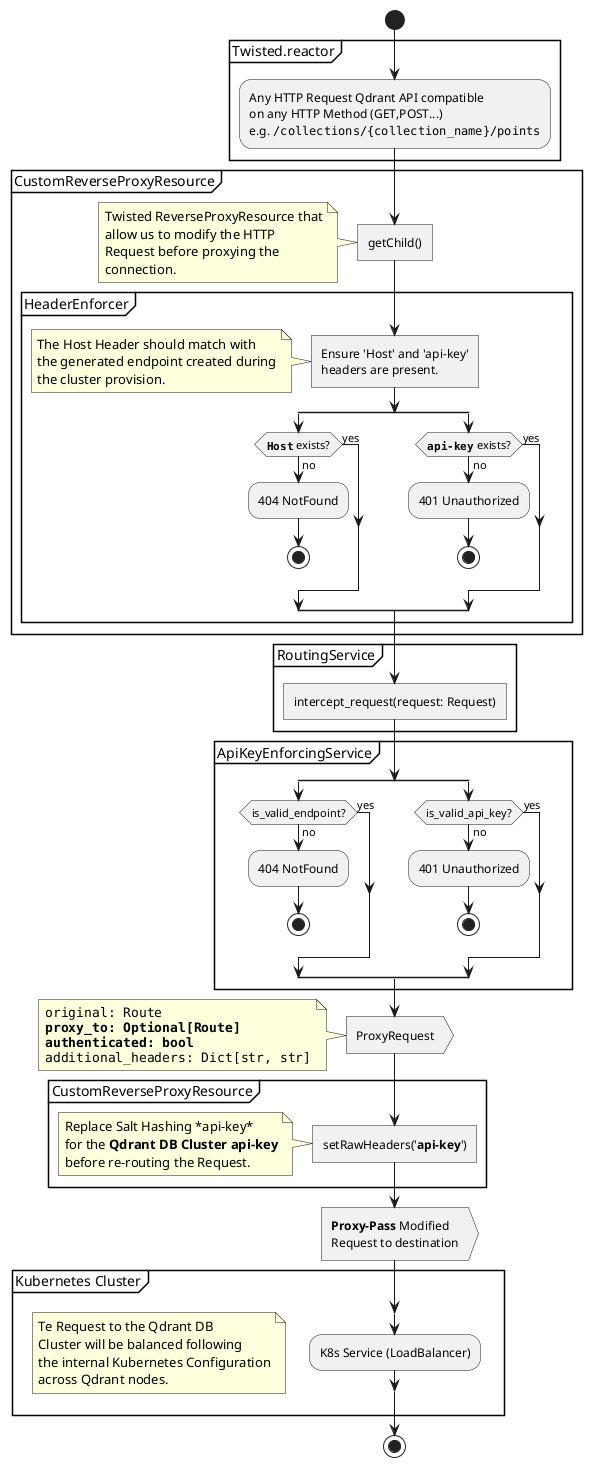 @startuml

|GateKeeper|
start
partition Twisted.reactor {
:Any HTTP Request Qdrant API compatible
on any HTTP Method (GET,POST...)
e.g. ""/collections/{collection_name}/points"";
}

partition CustomReverseProxyResource {
:getChild(); <<task>>
note left
    Twisted ReverseProxyResource that
    allow us to modify the HTTP
    Request before proxying the
    connection.
end note

    partition HeaderEnforcer {
    :Ensure 'Host' and 'api-key'
    headers are present. ; <<task>>
    note left
    The Host Header should match with
    the generated endpoint created during
    the cluster provision.
    end note

    split
        if (**""Host""** exists?) then (yes)
        else (no)
            :404 NotFound;
            stop
        endif
    split again
        if (**""api-key""** exists?) then (yes)
        else (no)
            :401 Unauthorized;
            stop
        endif
    end split
    }
}

partition RoutingService {
:intercept_request(request: Request); <<task>>
}

partition ApiKeyEnforcingService {
split
    if (is_valid_endpoint?) then (yes)
    else (no)
        :404 NotFound;
        stop
    endif
split again
    if (is_valid_api_key?) then (yes)
    else (no)
        :401 Unauthorized;
        stop
    endif
end split

}

:ProxyRequest; <<output>>
note left
""original: Route""
**""proxy_to: Optional[Route]""**
**""authenticated: bool""**
""additional_headers: Dict[str, str]""
end note

partition CustomReverseProxyResource {
:setRawHeaders('**api-key**'); <<task>>
}
note left
Replace Salt Hashing *api-key*
for the **Qdrant DB Cluster api-key**
before re-routing the Request.
end note

:**Proxy-Pass** Modified
Request to destination; <<output>>

partition Kubernetes Cluster {
note left
Te Request to the Qdrant DB
Cluster will be balanced following
the internal Kubernetes Configuration
across Qdrant nodes.
end note

    split
        :K8s Service (LoadBalancer);
    end split
}

stop

@enduml